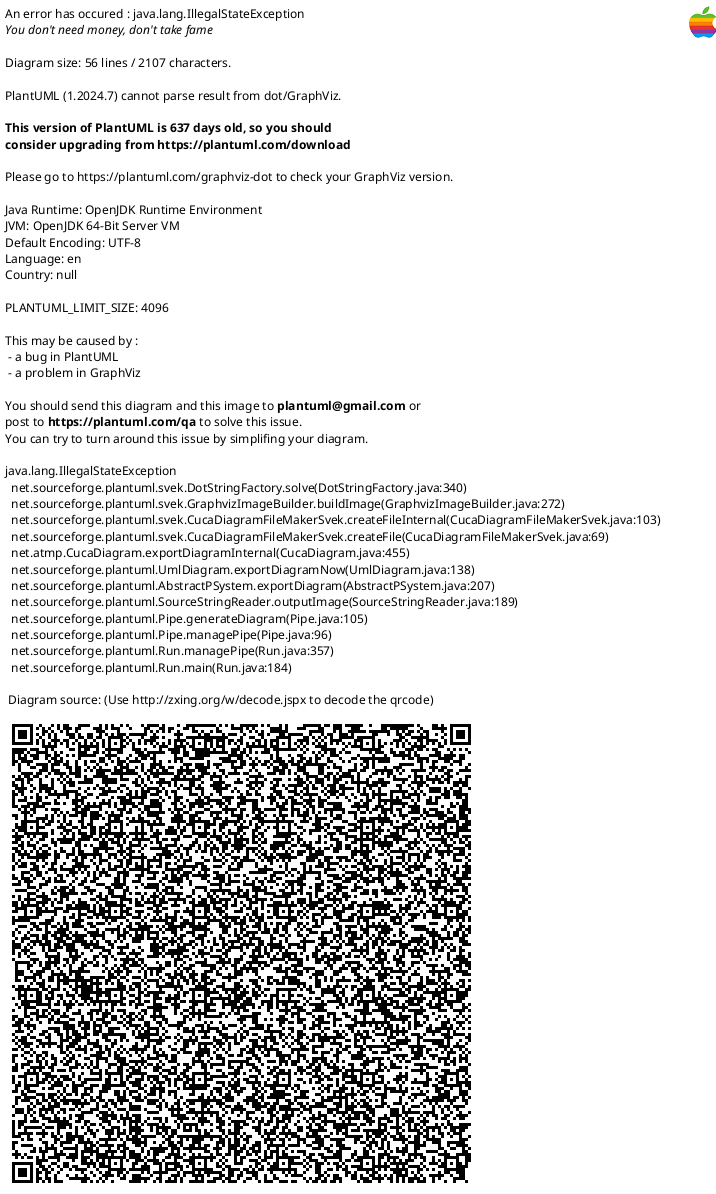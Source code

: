 @startuml

skinparam linetype ortho

artifact "Bundle: Laboratory Report" as bundle
artifact "Composition: Laboratory Report" as composition
artifact "DiagnosticReport: Laboratory Report" as diagnosticReport
artifact "Observation Results: laboratory" as result
artifact "Patient: Animal" as animalPatient
artifact "Patient: Person" as humanPatient
artifact "Practitioner: Laboratory Report" as Practitioner
artifact "PractitionerRole: Laboratory Report" as PractitionerRole
artifact "ServiceRequest: Laboratory Order" as ServiceRequest
artifact "Specimen: Laboratory" as Specimen
artifact "Body structure: Laboratory" as bodyStructure
artifact "Substance: Specimen Additive Substance" as Substance


url of bundle is  [[StructureDefinition-Bundle-eu-lab.html]]
url of composition is  [[StructureDefinition-Composition-eu-lab.html]]
url of diagnosticReport is  [[StructureDefinition-DiagnosticReport-eu-lab.html]]
url of result [[StructureDefinition-Observation-resultslab-eu-lab.html]]
url of humanPatient [[StructureDefinition-Patient-eu-lab.html]]
url of animalPatient [[StructureDefinition-Patient-animal-eu-lab.html]]
url of Practitioner [[StructureDefinition-Practitioner-eu-lab.html]]
url of PractitionerRole [[StructureDefinition-PractitionerRole-eu-lab.html]]
url of ServiceRequest [[StructureDefinition-ServiceRequest-eu-lab.html]]
url of Specimen [[StructureDefinition-Specimen-eu-lab.html]]
url of Substance [[StructureDefinition-Substance-additive-eu-lab.html]]
url of bodyStructure [[StructureDefinition-BodyStructure-eu-lab.html]]

bundle o-- composition
bundle o-- diagnosticReport
bundle o-- result
bundle o-- humanPatient
bundle o-- composition
bundle o-- Practitioner
bundle o-- PractitionerRole
bundle o-- ServiceRequest
bundle o-- Specimen
bundle o-- Substance
bundle o-- bodyStructure

composition --> result
composition --> animalPatient
composition --> humanPatient
composition --> Practitioner
composition --> PractitionerRole
composition --> ServiceRequest
composition --> Specimen

diagnosticReport --> composition
Specimen --> Substance
PractitionerRole --> Practitioner

@enduml
